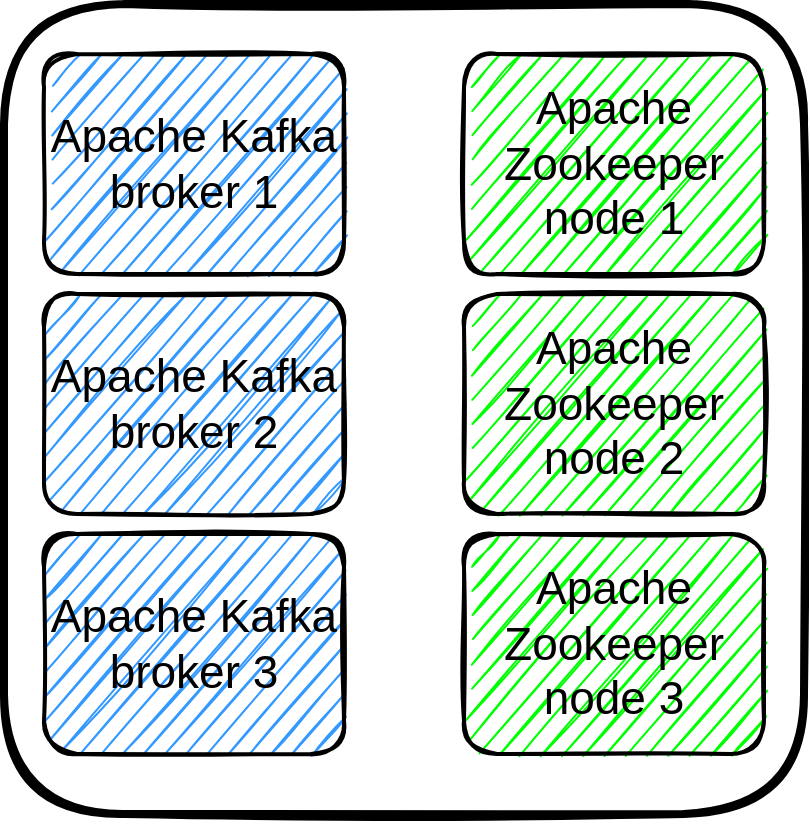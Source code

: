 <mxfile version="13.8.9-1" type="device"><diagram id="ItWQKqQiDovMWOK1QUAe" name="Page-1"><mxGraphModel dx="1418" dy="801" grid="1" gridSize="10" guides="1" tooltips="1" connect="1" arrows="1" fold="1" page="1" pageScale="1" pageWidth="827" pageHeight="1169" math="0" shadow="0"><root><mxCell id="0"/><mxCell id="1" parent="0"/><mxCell id="kfMxq3JToxQYJBGVAaWP-11" value="" style="rounded=1;whiteSpace=wrap;html=1;glass=0;sketch=1;strokeWidth=4;fillStyle=solid;fillColor=#FFFFFF;" parent="1" vertex="1"><mxGeometry x="30" y="25" width="400" height="405" as="geometry"/></mxCell><mxCell id="kfMxq3JToxQYJBGVAaWP-9" value="&lt;font style=&quot;font-size: 23px&quot;&gt;Apache Zookeeper&lt;br&gt;node 1&lt;br&gt;&lt;/font&gt;" style="rounded=1;whiteSpace=wrap;html=1;sketch=1;strokeWidth=2;glass=0;fillStyle=hachure;fillColor=#00FF00;" parent="1" vertex="1"><mxGeometry x="260" y="50" width="150" height="110" as="geometry"/></mxCell><mxCell id="kfMxq3JToxQYJBGVAaWP-8" value="&lt;font style=&quot;font-size: 23px&quot;&gt;Apache Kafka&lt;br&gt;broker 1&lt;br&gt;&lt;/font&gt;" style="rounded=1;whiteSpace=wrap;html=1;sketch=1;strokeWidth=2;glass=0;fillStyle=hachure;fillColor=#3399FF;" parent="1" vertex="1"><mxGeometry x="50" y="50" width="150" height="110" as="geometry"/></mxCell><mxCell id="AX4MgWLsmAIIMbgn9uCB-1" value="&lt;font style=&quot;font-size: 23px&quot;&gt;Apache Kafka&lt;br&gt;broker 2&lt;br&gt;&lt;/font&gt;" style="rounded=1;whiteSpace=wrap;html=1;sketch=1;strokeWidth=2;glass=0;fillStyle=hachure;fillColor=#3399FF;" vertex="1" parent="1"><mxGeometry x="50" y="170" width="150" height="110" as="geometry"/></mxCell><mxCell id="AX4MgWLsmAIIMbgn9uCB-2" value="&lt;font style=&quot;font-size: 23px&quot;&gt;Apache Kafka&lt;br&gt;broker 3&lt;br&gt;&lt;/font&gt;" style="rounded=1;whiteSpace=wrap;html=1;sketch=1;strokeWidth=2;glass=0;fillStyle=hachure;fillColor=#3399FF;" vertex="1" parent="1"><mxGeometry x="50" y="290" width="150" height="110" as="geometry"/></mxCell><mxCell id="AX4MgWLsmAIIMbgn9uCB-4" style="edgeStyle=orthogonalEdgeStyle;rounded=0;orthogonalLoop=1;jettySize=auto;html=1;exitX=0.5;exitY=1;exitDx=0;exitDy=0;" edge="1" parent="1" source="kfMxq3JToxQYJBGVAaWP-11" target="kfMxq3JToxQYJBGVAaWP-11"><mxGeometry relative="1" as="geometry"/></mxCell><mxCell id="AX4MgWLsmAIIMbgn9uCB-5" value="&lt;font style=&quot;font-size: 23px&quot;&gt;Apache Zookeeper&lt;br&gt;node 2&lt;br&gt;&lt;/font&gt;" style="rounded=1;whiteSpace=wrap;html=1;sketch=1;strokeWidth=2;glass=0;fillStyle=hachure;fillColor=#00FF00;" vertex="1" parent="1"><mxGeometry x="260" y="170" width="150" height="110" as="geometry"/></mxCell><mxCell id="AX4MgWLsmAIIMbgn9uCB-6" value="&lt;font style=&quot;font-size: 23px&quot;&gt;Apache Zookeeper&lt;br&gt;node 3&lt;br&gt;&lt;/font&gt;" style="rounded=1;whiteSpace=wrap;html=1;sketch=1;strokeWidth=2;glass=0;fillStyle=hachure;fillColor=#00FF00;" vertex="1" parent="1"><mxGeometry x="260" y="290" width="150" height="110" as="geometry"/></mxCell></root></mxGraphModel></diagram></mxfile>